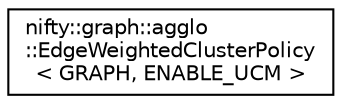 digraph "Graphical Class Hierarchy"
{
  edge [fontname="Helvetica",fontsize="10",labelfontname="Helvetica",labelfontsize="10"];
  node [fontname="Helvetica",fontsize="10",shape=record];
  rankdir="LR";
  Node1 [label="nifty::graph::agglo\l::EdgeWeightedClusterPolicy\l\< GRAPH, ENABLE_UCM \>",height=0.2,width=0.4,color="black", fillcolor="white", style="filled",URL="$classnifty_1_1graph_1_1agglo_1_1EdgeWeightedClusterPolicy.html"];
}

